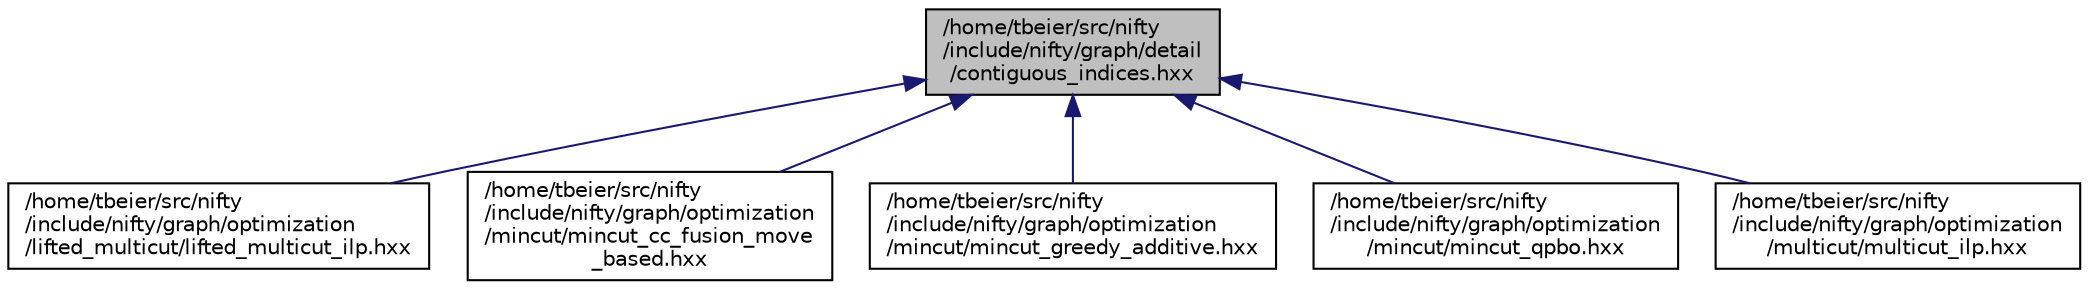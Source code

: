 digraph "/home/tbeier/src/nifty/include/nifty/graph/detail/contiguous_indices.hxx"
{
  edge [fontname="Helvetica",fontsize="10",labelfontname="Helvetica",labelfontsize="10"];
  node [fontname="Helvetica",fontsize="10",shape=record];
  Node1 [label="/home/tbeier/src/nifty\l/include/nifty/graph/detail\l/contiguous_indices.hxx",height=0.2,width=0.4,color="black", fillcolor="grey75", style="filled", fontcolor="black"];
  Node1 -> Node2 [dir="back",color="midnightblue",fontsize="10",style="solid",fontname="Helvetica"];
  Node2 [label="/home/tbeier/src/nifty\l/include/nifty/graph/optimization\l/lifted_multicut/lifted_multicut_ilp.hxx",height=0.2,width=0.4,color="black", fillcolor="white", style="filled",URL="$lifted__multicut__ilp_8hxx.html"];
  Node1 -> Node3 [dir="back",color="midnightblue",fontsize="10",style="solid",fontname="Helvetica"];
  Node3 [label="/home/tbeier/src/nifty\l/include/nifty/graph/optimization\l/mincut/mincut_cc_fusion_move\l_based.hxx",height=0.2,width=0.4,color="black", fillcolor="white", style="filled",URL="$mincut__cc__fusion__move__based_8hxx.html"];
  Node1 -> Node4 [dir="back",color="midnightblue",fontsize="10",style="solid",fontname="Helvetica"];
  Node4 [label="/home/tbeier/src/nifty\l/include/nifty/graph/optimization\l/mincut/mincut_greedy_additive.hxx",height=0.2,width=0.4,color="black", fillcolor="white", style="filled",URL="$mincut__greedy__additive_8hxx.html"];
  Node1 -> Node5 [dir="back",color="midnightblue",fontsize="10",style="solid",fontname="Helvetica"];
  Node5 [label="/home/tbeier/src/nifty\l/include/nifty/graph/optimization\l/mincut/mincut_qpbo.hxx",height=0.2,width=0.4,color="black", fillcolor="white", style="filled",URL="$mincut__qpbo_8hxx.html"];
  Node1 -> Node6 [dir="back",color="midnightblue",fontsize="10",style="solid",fontname="Helvetica"];
  Node6 [label="/home/tbeier/src/nifty\l/include/nifty/graph/optimization\l/multicut/multicut_ilp.hxx",height=0.2,width=0.4,color="black", fillcolor="white", style="filled",URL="$multicut__ilp_8hxx.html"];
}
